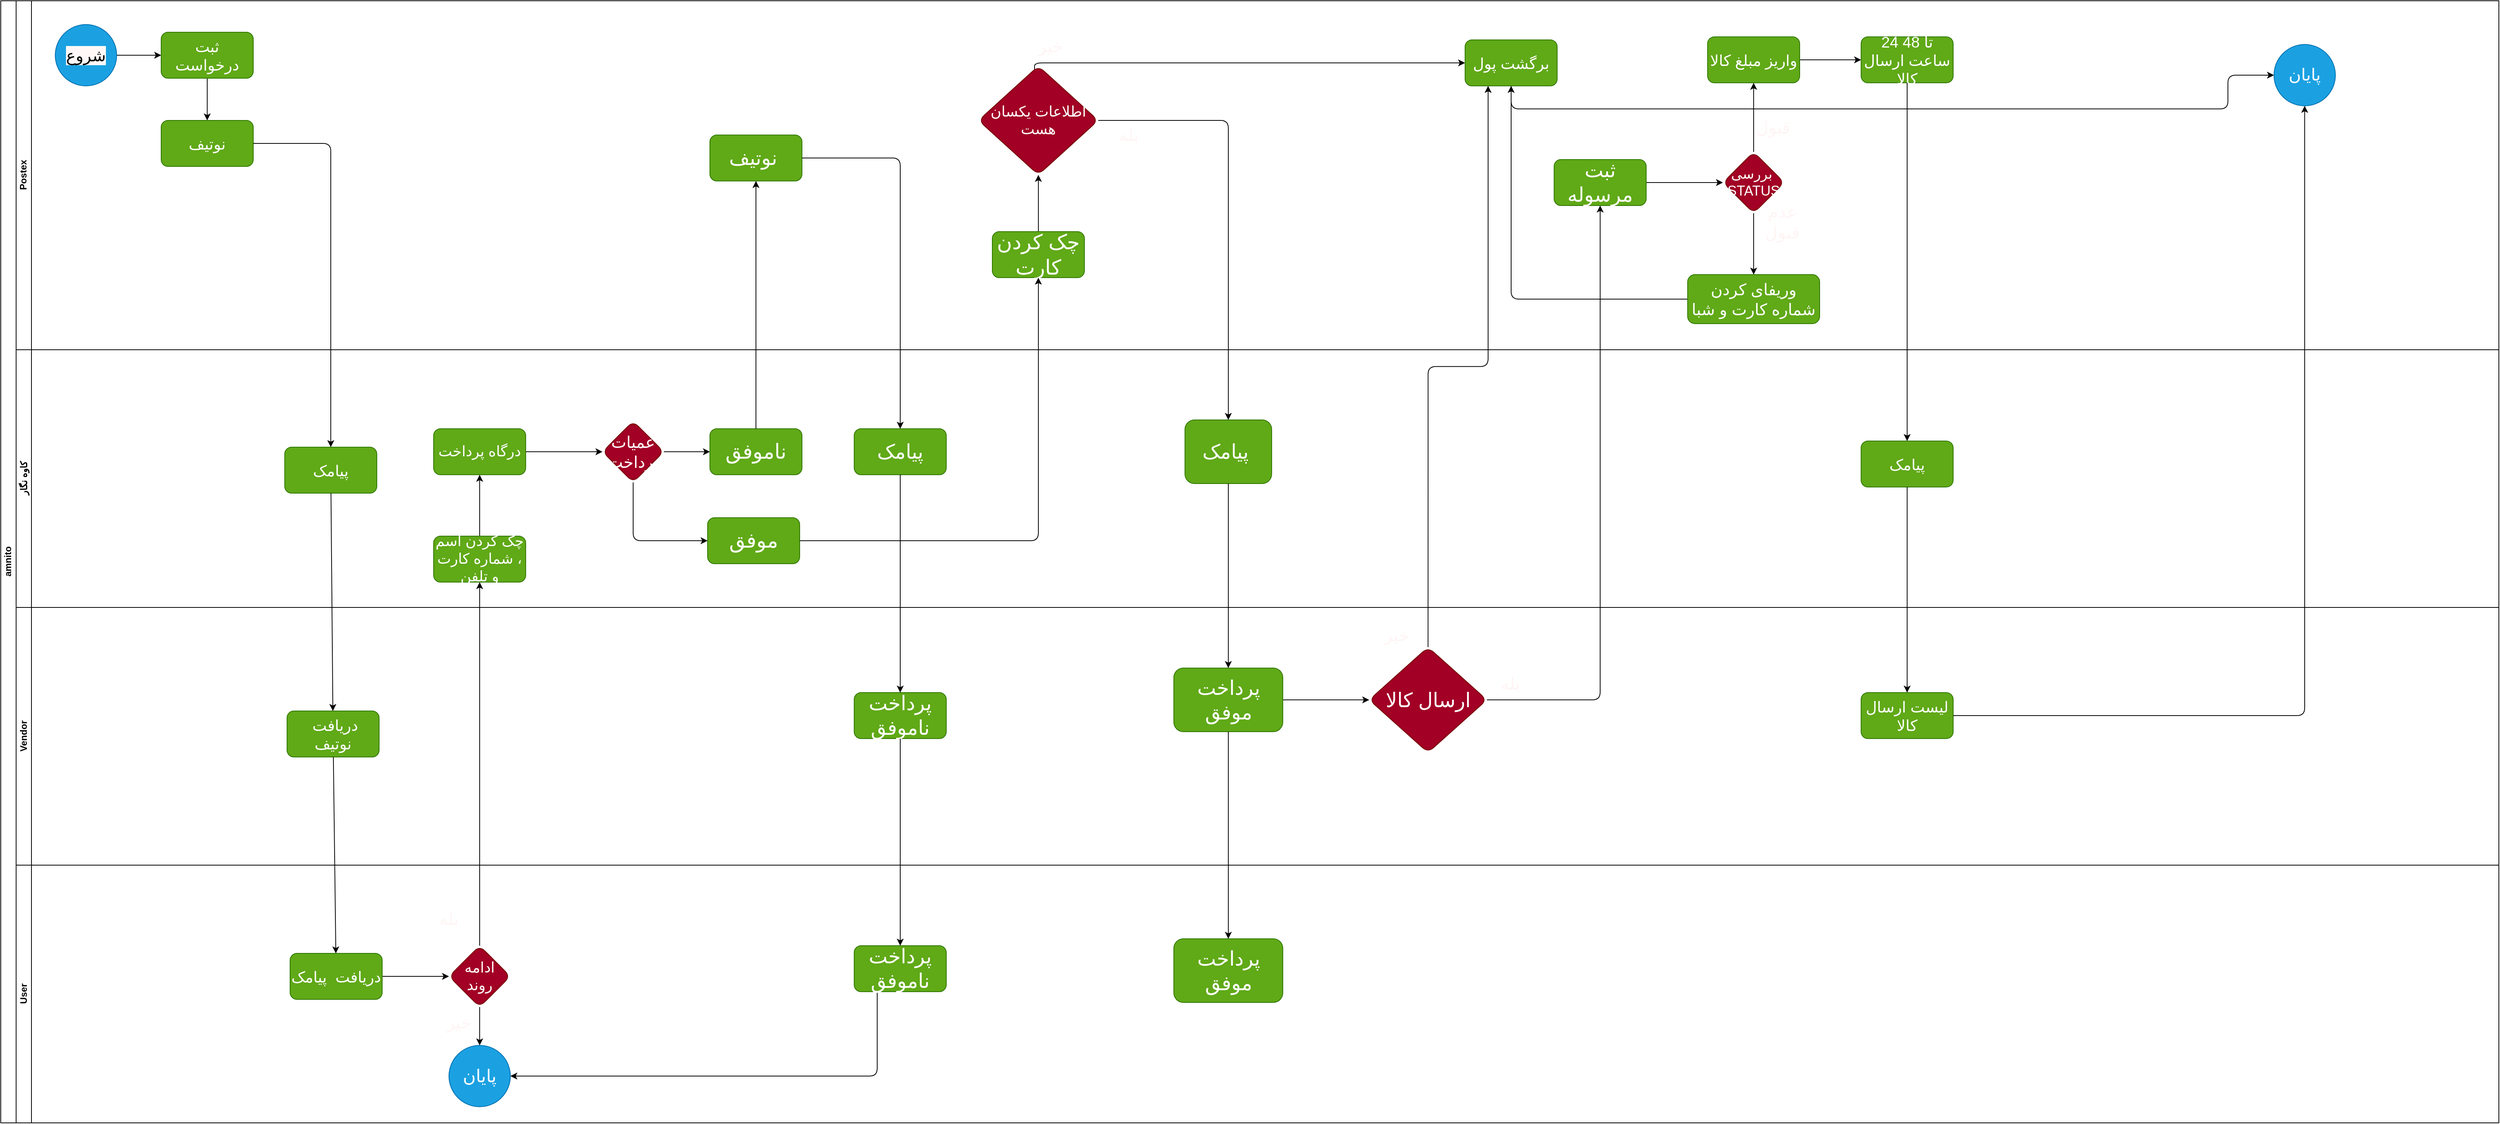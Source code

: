 <mxfile>
    <diagram id="csm_xKcEM0WO2iue_b0D" name="Page-1">
        <mxGraphModel dx="5127" dy="3753" grid="0" gridSize="20" guides="1" tooltips="1" connect="1" arrows="1" fold="1" page="1" pageScale="1" pageWidth="3300" pageHeight="2339" background="none" math="0" shadow="0">
            <root>
                <mxCell id="0"/>
                <mxCell id="1" parent="0"/>
                <mxCell id="2" value="amnito" style="swimlane;childLayout=stackLayout;resizeParent=1;resizeParentMax=0;horizontal=0;startSize=20;horizontalStack=0;html=1;" vertex="1" parent="1">
                    <mxGeometry x="20" y="80" width="3255" height="1463" as="geometry"/>
                </mxCell>
                <mxCell id="3" value="Postex" style="swimlane;startSize=20;horizontal=0;html=1;" vertex="1" parent="2">
                    <mxGeometry x="20" width="3235" height="455" as="geometry"/>
                </mxCell>
                <mxCell id="95" style="edgeStyle=orthogonalEdgeStyle;html=1;exitX=0.5;exitY=1;exitDx=0;exitDy=0;fontSize=22;fontColor=#FFF5F5;" edge="1" parent="3" source="13" target="17">
                    <mxGeometry relative="1" as="geometry"/>
                </mxCell>
                <mxCell id="13" value="&lt;font style=&quot;font-size: 20px;&quot;&gt;ثبت درخواست&lt;/font&gt;" style="rounded=1;whiteSpace=wrap;html=1;fillColor=#60a917;fontColor=#ffffff;strokeColor=#2D7600;" vertex="1" parent="3">
                    <mxGeometry x="189" y="41" width="120" height="60" as="geometry"/>
                </mxCell>
                <mxCell id="16" style="edgeStyle=none;html=1;exitX=1;exitY=0.5;exitDx=0;exitDy=0;entryX=0;entryY=0.5;entryDx=0;entryDy=0;fontSize=20;fontColor=#000000;" edge="1" parent="3" source="15" target="13">
                    <mxGeometry relative="1" as="geometry"/>
                </mxCell>
                <mxCell id="15" value="&lt;font style=&quot;&quot; color=&quot;#000000&quot;&gt;شروع&lt;/font&gt;" style="ellipse;whiteSpace=wrap;html=1;aspect=fixed;labelBackgroundColor=#FFF8F7;fontSize=21;fillColor=#1ba1e2;fontColor=#ffffff;strokeColor=#006EAF;" vertex="1" parent="3">
                    <mxGeometry x="51" y="31" width="80" height="80" as="geometry"/>
                </mxCell>
                <mxCell id="17" value="&lt;font style=&quot;font-size: 20px;&quot;&gt;نوتیف&lt;/font&gt;" style="rounded=1;whiteSpace=wrap;html=1;fillColor=#60a917;fontColor=#ffffff;strokeColor=#2D7600;" vertex="1" parent="3">
                    <mxGeometry x="189" y="156" width="120" height="60" as="geometry"/>
                </mxCell>
                <mxCell id="38" value="&lt;font style=&quot;font-size: 26px;&quot;&gt;نوتیف&amp;nbsp;&lt;/font&gt;" style="whiteSpace=wrap;html=1;fillColor=#60a917;strokeColor=#2D7600;fontColor=#ffffff;rounded=1;" vertex="1" parent="3">
                    <mxGeometry x="904" y="175" width="120" height="60" as="geometry"/>
                </mxCell>
                <mxCell id="52" value="" style="edgeStyle=orthogonalEdgeStyle;html=1;fontSize=26;fontColor=#000000;" edge="1" parent="3" source="49" target="51">
                    <mxGeometry relative="1" as="geometry"/>
                </mxCell>
                <mxCell id="49" value="&lt;font style=&quot;font-size: 27px;&quot;&gt;چک کردن کارت&lt;/font&gt;" style="whiteSpace=wrap;html=1;fillColor=#60a917;strokeColor=#2D7600;fontColor=#ffffff;rounded=1;" vertex="1" parent="3">
                    <mxGeometry x="1272" y="301" width="120" height="60" as="geometry"/>
                </mxCell>
                <mxCell id="60" value="" style="edgeStyle=orthogonalEdgeStyle;html=1;fontSize=26;fontColor=#000000;" edge="1" parent="3" source="51" target="59">
                    <mxGeometry relative="1" as="geometry">
                        <Array as="points">
                            <mxPoint x="1327" y="81"/>
                        </Array>
                    </mxGeometry>
                </mxCell>
                <mxCell id="51" value="&lt;font style=&quot;font-size: 19px;&quot;&gt;اطلاعات یکسان هست&lt;/font&gt;" style="rhombus;whiteSpace=wrap;html=1;fillColor=#a20025;strokeColor=#6F0000;fontColor=#ffffff;rounded=1;" vertex="1" parent="3">
                    <mxGeometry x="1254" y="85" width="156" height="142" as="geometry"/>
                </mxCell>
                <mxCell id="85" value="" style="edgeStyle=orthogonalEdgeStyle;html=1;fontSize=21;fontColor=#000000;" edge="1" parent="3" source="59" target="84">
                    <mxGeometry relative="1" as="geometry">
                        <Array as="points">
                            <mxPoint x="1948" y="141"/>
                            <mxPoint x="2882" y="141"/>
                        </Array>
                    </mxGeometry>
                </mxCell>
                <mxCell id="59" value="&lt;font style=&quot;font-size: 20px;&quot;&gt;برگشت پول&lt;/font&gt;" style="whiteSpace=wrap;html=1;fillColor=#60a917;strokeColor=#2D7600;fontColor=#ffffff;rounded=1;" vertex="1" parent="3">
                    <mxGeometry x="1888" y="51" width="120" height="60" as="geometry"/>
                </mxCell>
                <mxCell id="72" value="" style="edgeStyle=orthogonalEdgeStyle;html=1;fontSize=26;fontColor=#000000;" edge="1" parent="3" source="69" target="71">
                    <mxGeometry relative="1" as="geometry"/>
                </mxCell>
                <mxCell id="69" value="&lt;font style=&quot;font-size: 26px;&quot;&gt;ثبت مرسوله&lt;/font&gt;" style="whiteSpace=wrap;html=1;fillColor=#60a917;strokeColor=#2D7600;fontColor=#ffffff;rounded=1;" vertex="1" parent="3">
                    <mxGeometry x="2004" y="207" width="120" height="60" as="geometry"/>
                </mxCell>
                <mxCell id="74" value="" style="edgeStyle=orthogonalEdgeStyle;html=1;fontSize=18;fontColor=#000000;" edge="1" parent="3" source="71" target="73">
                    <mxGeometry relative="1" as="geometry"/>
                </mxCell>
                <mxCell id="82" value="" style="edgeStyle=orthogonalEdgeStyle;html=1;fontSize=20;fontColor=#000000;" edge="1" parent="3" source="71" target="81">
                    <mxGeometry relative="1" as="geometry"/>
                </mxCell>
                <mxCell id="71" value="&lt;font style=&quot;font-size: 18px;&quot;&gt;بررسی&amp;nbsp;&lt;br&gt;STATUS&lt;/font&gt;" style="rhombus;whiteSpace=wrap;html=1;fillColor=#a20025;strokeColor=#6F0000;fontColor=#ffffff;rounded=1;" vertex="1" parent="3">
                    <mxGeometry x="2224" y="197" width="80" height="80" as="geometry"/>
                </mxCell>
                <mxCell id="76" value="" style="edgeStyle=orthogonalEdgeStyle;html=1;fontSize=20;fontColor=#000000;" edge="1" parent="3" source="73" target="75">
                    <mxGeometry relative="1" as="geometry"/>
                </mxCell>
                <mxCell id="73" value="&lt;font style=&quot;font-size: 20px;&quot;&gt;واریز مبلغ کالا&lt;/font&gt;" style="whiteSpace=wrap;html=1;fillColor=#60a917;strokeColor=#2D7600;fontColor=#ffffff;rounded=1;" vertex="1" parent="3">
                    <mxGeometry x="2204" y="47" width="120" height="60" as="geometry"/>
                </mxCell>
                <mxCell id="75" value="&lt;font style=&quot;font-size: 20px;&quot;&gt;24 تا 48 ساعت ارسال کالا&lt;/font&gt;" style="whiteSpace=wrap;html=1;fillColor=#60a917;strokeColor=#2D7600;fontColor=#ffffff;rounded=1;" vertex="1" parent="3">
                    <mxGeometry x="2404" y="47" width="120" height="60" as="geometry"/>
                </mxCell>
                <mxCell id="83" style="edgeStyle=orthogonalEdgeStyle;html=1;exitX=0;exitY=0.5;exitDx=0;exitDy=0;entryX=0.5;entryY=1;entryDx=0;entryDy=0;fontSize=21;fontColor=#000000;" edge="1" parent="3" source="81" target="59">
                    <mxGeometry relative="1" as="geometry"/>
                </mxCell>
                <mxCell id="81" value="&lt;font style=&quot;font-size: 21px;&quot;&gt;وریفای کردن شماره کارت و شبا&lt;/font&gt;" style="whiteSpace=wrap;html=1;fillColor=#60a917;strokeColor=#2D7600;fontColor=#ffffff;rounded=1;" vertex="1" parent="3">
                    <mxGeometry x="2178" y="357" width="172" height="64" as="geometry"/>
                </mxCell>
                <mxCell id="84" value="&lt;font style=&quot;font-size: 22px;&quot;&gt;پایان&lt;/font&gt;" style="ellipse;whiteSpace=wrap;html=1;fillColor=#1ba1e2;strokeColor=#006EAF;fontColor=#ffffff;rounded=1;" vertex="1" parent="3">
                    <mxGeometry x="2942" y="57" width="80" height="80" as="geometry"/>
                </mxCell>
                <mxCell id="87" value="&lt;font color=&quot;#fff5f5&quot;&gt;عدم قبول&lt;/font&gt;" style="text;html=1;strokeColor=none;fillColor=none;align=center;verticalAlign=middle;whiteSpace=wrap;rounded=0;labelBackgroundColor=none;fontSize=22;fontColor=#000000;" vertex="1" parent="3">
                    <mxGeometry x="2264" y="274" width="75" height="30" as="geometry"/>
                </mxCell>
                <mxCell id="88" value="&lt;font color=&quot;#fff5f5&quot;&gt;&amp;nbsp;قبول&lt;/font&gt;" style="text;html=1;strokeColor=none;fillColor=none;align=center;verticalAlign=middle;whiteSpace=wrap;rounded=0;labelBackgroundColor=none;fontSize=22;fontColor=#000000;" vertex="1" parent="3">
                    <mxGeometry x="2249" y="151" width="75" height="30" as="geometry"/>
                </mxCell>
                <mxCell id="91" value="بله" style="text;html=1;strokeColor=none;fillColor=none;align=center;verticalAlign=middle;whiteSpace=wrap;rounded=0;labelBackgroundColor=none;fontSize=22;fontColor=#FFF5F5;" vertex="1" parent="3">
                    <mxGeometry x="1420" y="161" width="60" height="30" as="geometry"/>
                </mxCell>
                <mxCell id="92" value="خیر" style="text;html=1;strokeColor=none;fillColor=none;align=center;verticalAlign=middle;whiteSpace=wrap;rounded=0;labelBackgroundColor=none;fontSize=22;fontColor=#FFF5F5;" vertex="1" parent="3">
                    <mxGeometry x="1318" y="45" width="60" height="30" as="geometry"/>
                </mxCell>
                <mxCell id="4" value="کاوه نگار" style="swimlane;startSize=20;horizontal=0;html=1;" vertex="1" parent="2">
                    <mxGeometry x="20" y="455" width="3235" height="336" as="geometry"/>
                </mxCell>
                <mxCell id="19" value="&lt;font style=&quot;font-size: 20px;&quot;&gt;پیامک&lt;/font&gt;" style="rounded=1;whiteSpace=wrap;html=1;fillColor=#60a917;fontColor=#ffffff;strokeColor=#2D7600;" vertex="1" parent="4">
                    <mxGeometry x="350" y="127" width="120" height="60" as="geometry"/>
                </mxCell>
                <mxCell id="32" value="" style="edgeStyle=none;html=1;fontSize=19;fontColor=#000000;" edge="1" parent="4" source="29" target="31">
                    <mxGeometry relative="1" as="geometry"/>
                </mxCell>
                <mxCell id="29" value="&lt;font style=&quot;font-size: 19px;&quot;&gt;چک کردن اسم ، شماره کارت و تلفن&lt;/font&gt;" style="whiteSpace=wrap;html=1;fillColor=#60a917;strokeColor=#2D7600;fontColor=#ffffff;rounded=1;" vertex="1" parent="4">
                    <mxGeometry x="544" y="243" width="120" height="60" as="geometry"/>
                </mxCell>
                <mxCell id="34" value="" style="edgeStyle=none;html=1;fontSize=19;fontColor=#000000;" edge="1" parent="4" source="31" target="33">
                    <mxGeometry relative="1" as="geometry"/>
                </mxCell>
                <mxCell id="31" value="&lt;font style=&quot;font-size: 19px;&quot;&gt;درگاه پرداخت&lt;/font&gt;" style="whiteSpace=wrap;html=1;fillColor=#60a917;strokeColor=#2D7600;fontColor=#ffffff;rounded=1;" vertex="1" parent="4">
                    <mxGeometry x="544" y="103" width="120" height="60" as="geometry"/>
                </mxCell>
                <mxCell id="36" value="" style="edgeStyle=none;html=1;fontSize=21;fontColor=#000000;" edge="1" parent="4" source="33" target="35">
                    <mxGeometry relative="1" as="geometry"/>
                </mxCell>
                <mxCell id="48" style="edgeStyle=orthogonalEdgeStyle;html=1;exitX=0.5;exitY=1;exitDx=0;exitDy=0;entryX=0;entryY=0.5;entryDx=0;entryDy=0;fontSize=26;fontColor=#000000;" edge="1" parent="4" source="33" target="47">
                    <mxGeometry relative="1" as="geometry"/>
                </mxCell>
                <mxCell id="33" value="&lt;font style=&quot;font-size: 21px;&quot;&gt;عمیات پرداخت&lt;/font&gt;" style="rhombus;whiteSpace=wrap;html=1;fillColor=#a20025;strokeColor=#6F0000;fontColor=#ffffff;rounded=1;" vertex="1" parent="4">
                    <mxGeometry x="764" y="93" width="80" height="80" as="geometry"/>
                </mxCell>
                <mxCell id="35" value="&lt;font style=&quot;font-size: 27px;&quot;&gt;ناموفق&lt;/font&gt;" style="whiteSpace=wrap;html=1;fillColor=#60a917;strokeColor=#2D7600;fontColor=#ffffff;rounded=1;" vertex="1" parent="4">
                    <mxGeometry x="904" y="103" width="120" height="60" as="geometry"/>
                </mxCell>
                <mxCell id="40" value="&lt;font style=&quot;font-size: 26px;&quot;&gt;پیامک&lt;/font&gt;" style="whiteSpace=wrap;html=1;fillColor=#60a917;strokeColor=#2D7600;fontColor=#ffffff;rounded=1;" vertex="1" parent="4">
                    <mxGeometry x="1092" y="103" width="120" height="60" as="geometry"/>
                </mxCell>
                <mxCell id="47" value="&lt;font style=&quot;font-size: 27px;&quot;&gt;موفق&lt;/font&gt;" style="whiteSpace=wrap;html=1;fillColor=#60a917;strokeColor=#2D7600;fontColor=#ffffff;rounded=1;" vertex="1" parent="4">
                    <mxGeometry x="901" y="219" width="120" height="60" as="geometry"/>
                </mxCell>
                <mxCell id="53" value="&lt;font style=&quot;font-size: 26px;&quot;&gt;پیامک&amp;nbsp;&lt;/font&gt;" style="whiteSpace=wrap;html=1;fillColor=#60a917;strokeColor=#2D7600;fontColor=#ffffff;rounded=1;" vertex="1" parent="4">
                    <mxGeometry x="1523" y="91.5" width="113" height="83" as="geometry"/>
                </mxCell>
                <mxCell id="77" value="&lt;font style=&quot;font-size: 20px;&quot;&gt;پیامک&lt;/font&gt;" style="whiteSpace=wrap;html=1;fillColor=#60a917;strokeColor=#2D7600;fontColor=#ffffff;rounded=1;" vertex="1" parent="4">
                    <mxGeometry x="2404" y="119" width="120" height="60" as="geometry"/>
                </mxCell>
                <mxCell id="11" value="Vendor" style="swimlane;startSize=20;horizontal=0;html=1;" vertex="1" parent="2">
                    <mxGeometry x="20" y="791" width="3235" height="336" as="geometry"/>
                </mxCell>
                <mxCell id="21" value="&lt;font style=&quot;font-size: 20px;&quot;&gt;دریافت&amp;nbsp; نوتیف&lt;/font&gt;" style="rounded=1;whiteSpace=wrap;html=1;fillColor=#60a917;fontColor=#ffffff;strokeColor=#2D7600;" vertex="1" parent="11">
                    <mxGeometry x="353" y="135" width="120" height="60" as="geometry"/>
                </mxCell>
                <mxCell id="42" value="&lt;font style=&quot;font-size: 26px;&quot;&gt;پرداخت ناموفق&lt;/font&gt;" style="whiteSpace=wrap;html=1;fillColor=#60a917;strokeColor=#2D7600;fontColor=#ffffff;rounded=1;" vertex="1" parent="11">
                    <mxGeometry x="1092" y="111" width="120" height="60" as="geometry"/>
                </mxCell>
                <mxCell id="62" value="" style="edgeStyle=orthogonalEdgeStyle;html=1;fontSize=20;fontColor=#000000;" edge="1" parent="11" source="55" target="61">
                    <mxGeometry relative="1" as="geometry"/>
                </mxCell>
                <mxCell id="55" value="&lt;font style=&quot;font-size: 26px;&quot;&gt;پرداخت موفق&lt;/font&gt;" style="whiteSpace=wrap;html=1;fillColor=#60a917;strokeColor=#2D7600;fontColor=#ffffff;rounded=1;" vertex="1" parent="11">
                    <mxGeometry x="1508.5" y="79" width="142" height="83" as="geometry"/>
                </mxCell>
                <mxCell id="61" value="&lt;font style=&quot;font-size: 26px;&quot;&gt;ارسال کالا&lt;/font&gt;" style="rhombus;whiteSpace=wrap;html=1;fillColor=#a20025;strokeColor=#6F0000;fontColor=#ffffff;rounded=1;" vertex="1" parent="11">
                    <mxGeometry x="1763" y="51.75" width="153.5" height="137.5" as="geometry"/>
                </mxCell>
                <mxCell id="79" value="&lt;font style=&quot;font-size: 20px;&quot;&gt;لیست ارسال کالا&lt;/font&gt;" style="whiteSpace=wrap;html=1;fillColor=#60a917;strokeColor=#2D7600;fontColor=#ffffff;rounded=1;" vertex="1" parent="11">
                    <mxGeometry x="2404" y="111" width="120" height="60" as="geometry"/>
                </mxCell>
                <mxCell id="89" value="خیر" style="text;html=1;strokeColor=none;fillColor=none;align=center;verticalAlign=middle;whiteSpace=wrap;rounded=0;labelBackgroundColor=none;fontSize=22;fontColor=#FFF5F5;" vertex="1" parent="11">
                    <mxGeometry x="1769" y="21.75" width="60" height="30" as="geometry"/>
                </mxCell>
                <mxCell id="90" value="بله" style="text;html=1;strokeColor=none;fillColor=none;align=center;verticalAlign=middle;whiteSpace=wrap;rounded=0;labelBackgroundColor=none;fontSize=22;fontColor=#FFF5F5;" vertex="1" parent="11">
                    <mxGeometry x="1916.5" y="85" width="60" height="30" as="geometry"/>
                </mxCell>
                <mxCell id="12" value="User" style="swimlane;startSize=20;horizontal=0;html=1;" vertex="1" parent="2">
                    <mxGeometry x="20" y="1127" width="3235" height="336" as="geometry"/>
                </mxCell>
                <mxCell id="26" value="" style="edgeStyle=none;html=1;fontSize=20;fontColor=#000000;" edge="1" parent="12" source="23" target="25">
                    <mxGeometry relative="1" as="geometry"/>
                </mxCell>
                <mxCell id="23" value="&lt;font style=&quot;font-size: 20px;&quot;&gt;دریافت&amp;nbsp; پیامک&lt;/font&gt;" style="rounded=1;whiteSpace=wrap;html=1;fillColor=#60a917;fontColor=#ffffff;strokeColor=#2D7600;" vertex="1" parent="12">
                    <mxGeometry x="357" y="115" width="120" height="60" as="geometry"/>
                </mxCell>
                <mxCell id="28" value="" style="edgeStyle=none;html=1;fontSize=19;fontColor=#000000;" edge="1" parent="12" source="25" target="27">
                    <mxGeometry relative="1" as="geometry"/>
                </mxCell>
                <mxCell id="25" value="&lt;font style=&quot;font-size: 19px;&quot;&gt;ادامه روند&lt;/font&gt;" style="rhombus;whiteSpace=wrap;html=1;fillColor=#a20025;strokeColor=#6F0000;fontColor=#ffffff;rounded=1;" vertex="1" parent="12">
                    <mxGeometry x="564" y="105" width="80" height="80" as="geometry"/>
                </mxCell>
                <mxCell id="27" value="&lt;font style=&quot;font-size: 23px;&quot;&gt;پایان&lt;/font&gt;" style="ellipse;whiteSpace=wrap;html=1;fillColor=#1ba1e2;strokeColor=#006EAF;fontColor=#ffffff;rounded=1;" vertex="1" parent="12">
                    <mxGeometry x="564" y="235" width="80" height="80" as="geometry"/>
                </mxCell>
                <mxCell id="46" style="edgeStyle=orthogonalEdgeStyle;html=1;exitX=0.25;exitY=1;exitDx=0;exitDy=0;entryX=1;entryY=0.5;entryDx=0;entryDy=0;fontSize=26;fontColor=#000000;" edge="1" parent="12" source="44" target="27">
                    <mxGeometry relative="1" as="geometry"/>
                </mxCell>
                <mxCell id="44" value="&lt;font style=&quot;font-size: 26px;&quot;&gt;پرداخت ناموفق&lt;/font&gt;" style="whiteSpace=wrap;html=1;fillColor=#60a917;strokeColor=#2D7600;fontColor=#ffffff;rounded=1;" vertex="1" parent="12">
                    <mxGeometry x="1092" y="105" width="120" height="60" as="geometry"/>
                </mxCell>
                <mxCell id="57" value="&lt;font style=&quot;font-size: 26px;&quot;&gt;پرداخت موفق&lt;/font&gt;" style="whiteSpace=wrap;html=1;fillColor=#60a917;strokeColor=#2D7600;fontColor=#ffffff;rounded=1;" vertex="1" parent="12">
                    <mxGeometry x="1508.5" y="96" width="142" height="83" as="geometry"/>
                </mxCell>
                <mxCell id="93" value="بله" style="text;html=1;strokeColor=none;fillColor=none;align=center;verticalAlign=middle;whiteSpace=wrap;rounded=0;labelBackgroundColor=none;fontSize=22;fontColor=#FFF5F5;" vertex="1" parent="12">
                    <mxGeometry x="534" y="56" width="60" height="30" as="geometry"/>
                </mxCell>
                <mxCell id="94" value="خیر" style="text;html=1;strokeColor=none;fillColor=none;align=center;verticalAlign=middle;whiteSpace=wrap;rounded=0;labelBackgroundColor=none;fontSize=22;fontColor=#FFF5F5;" vertex="1" parent="12">
                    <mxGeometry x="547" y="191" width="60" height="30" as="geometry"/>
                </mxCell>
                <mxCell id="20" value="" style="edgeStyle=orthogonalEdgeStyle;html=1;fontSize=20;fontColor=#000000;" edge="1" parent="2" source="17" target="19">
                    <mxGeometry relative="1" as="geometry"/>
                </mxCell>
                <mxCell id="22" value="" style="edgeStyle=none;html=1;fontSize=20;fontColor=#000000;" edge="1" parent="2" source="19" target="21">
                    <mxGeometry relative="1" as="geometry"/>
                </mxCell>
                <mxCell id="24" value="" style="edgeStyle=none;html=1;fontSize=20;fontColor=#000000;" edge="1" parent="2" source="21" target="23">
                    <mxGeometry relative="1" as="geometry"/>
                </mxCell>
                <mxCell id="30" value="" style="edgeStyle=orthogonalEdgeStyle;html=1;fontSize=23;fontColor=#000000;" edge="1" parent="2" source="25" target="29">
                    <mxGeometry relative="1" as="geometry"/>
                </mxCell>
                <mxCell id="39" value="" style="edgeStyle=none;html=1;fontSize=27;fontColor=#000000;" edge="1" parent="2" source="35" target="38">
                    <mxGeometry relative="1" as="geometry"/>
                </mxCell>
                <mxCell id="41" value="" style="edgeStyle=orthogonalEdgeStyle;html=1;fontSize=26;fontColor=#000000;" edge="1" parent="2" source="38" target="40">
                    <mxGeometry relative="1" as="geometry"/>
                </mxCell>
                <mxCell id="43" value="" style="edgeStyle=orthogonalEdgeStyle;html=1;fontSize=26;fontColor=#000000;" edge="1" parent="2" source="40" target="42">
                    <mxGeometry relative="1" as="geometry"/>
                </mxCell>
                <mxCell id="45" value="" style="edgeStyle=orthogonalEdgeStyle;html=1;fontSize=26;fontColor=#000000;" edge="1" parent="2" source="42" target="44">
                    <mxGeometry relative="1" as="geometry"/>
                </mxCell>
                <mxCell id="50" value="" style="edgeStyle=orthogonalEdgeStyle;html=1;fontSize=26;fontColor=#000000;" edge="1" parent="2" source="47" target="49">
                    <mxGeometry relative="1" as="geometry"/>
                </mxCell>
                <mxCell id="54" value="" style="edgeStyle=orthogonalEdgeStyle;html=1;fontSize=19;fontColor=#000000;" edge="1" parent="2" source="51" target="53">
                    <mxGeometry relative="1" as="geometry"/>
                </mxCell>
                <mxCell id="56" value="" style="edgeStyle=orthogonalEdgeStyle;html=1;fontSize=26;fontColor=#000000;" edge="1" parent="2" source="53" target="55">
                    <mxGeometry relative="1" as="geometry"/>
                </mxCell>
                <mxCell id="58" value="" style="edgeStyle=orthogonalEdgeStyle;html=1;fontSize=26;fontColor=#000000;" edge="1" parent="2" source="55" target="57">
                    <mxGeometry relative="1" as="geometry"/>
                </mxCell>
                <mxCell id="66" style="edgeStyle=orthogonalEdgeStyle;html=1;exitX=0.5;exitY=0;exitDx=0;exitDy=0;entryX=0.25;entryY=1;entryDx=0;entryDy=0;fontSize=26;fontColor=#000000;" edge="1" parent="2" source="61" target="59">
                    <mxGeometry relative="1" as="geometry"/>
                </mxCell>
                <mxCell id="70" value="" style="edgeStyle=orthogonalEdgeStyle;html=1;fontSize=26;fontColor=#000000;" edge="1" parent="2" source="61" target="69">
                    <mxGeometry relative="1" as="geometry"/>
                </mxCell>
                <mxCell id="78" value="" style="edgeStyle=orthogonalEdgeStyle;html=1;fontSize=20;fontColor=#000000;" edge="1" parent="2" source="75" target="77">
                    <mxGeometry relative="1" as="geometry"/>
                </mxCell>
                <mxCell id="80" value="" style="edgeStyle=orthogonalEdgeStyle;html=1;fontSize=20;fontColor=#000000;" edge="1" parent="2" source="77" target="79">
                    <mxGeometry relative="1" as="geometry"/>
                </mxCell>
                <mxCell id="86" style="edgeStyle=orthogonalEdgeStyle;html=1;exitX=1;exitY=0.5;exitDx=0;exitDy=0;entryX=0.5;entryY=1;entryDx=0;entryDy=0;fontSize=22;fontColor=#000000;" edge="1" parent="2" source="79" target="84">
                    <mxGeometry relative="1" as="geometry"/>
                </mxCell>
            </root>
        </mxGraphModel>
    </diagram>
</mxfile>
